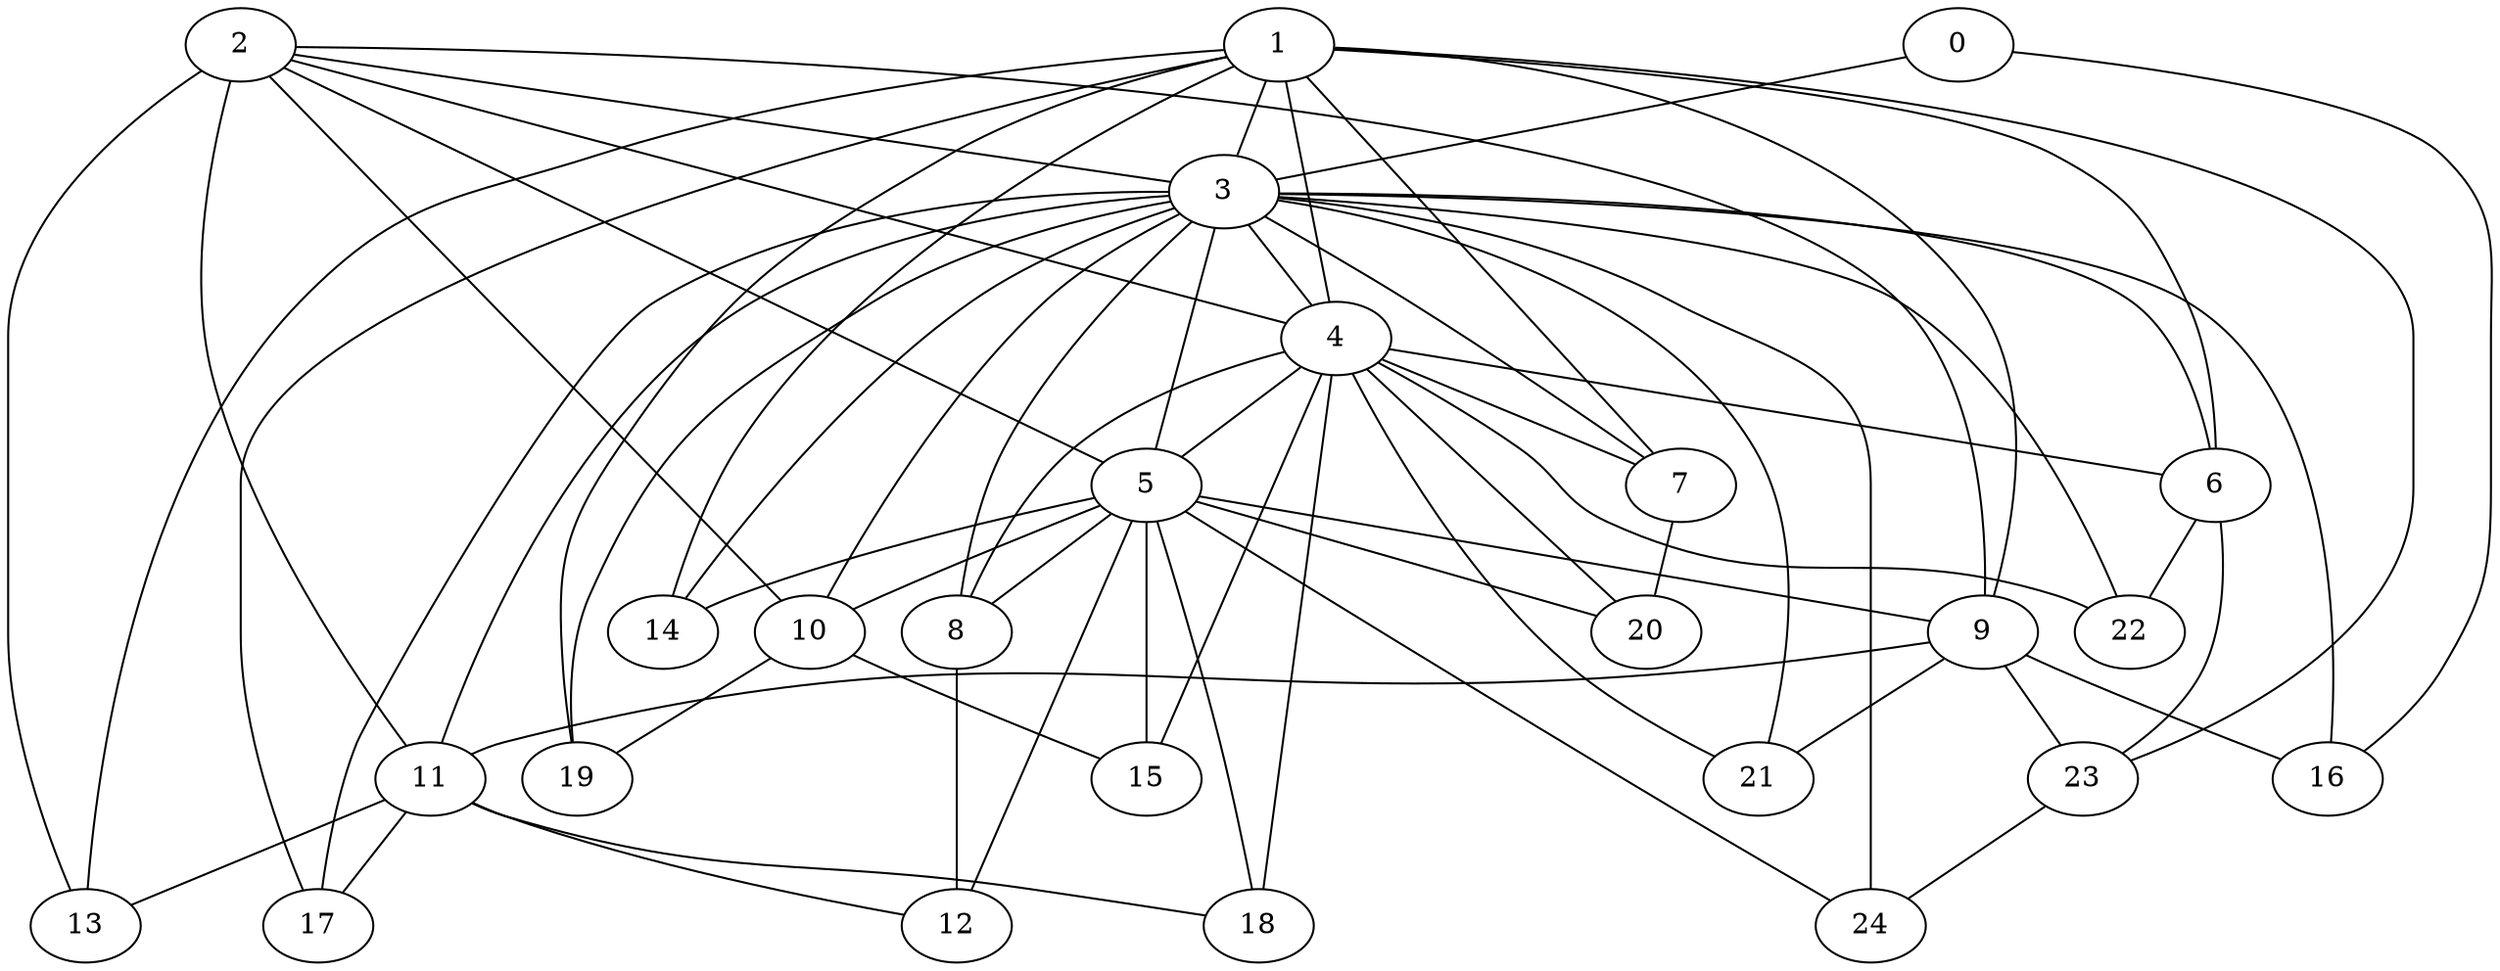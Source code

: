 strict graph "barabasi_albert_graph(25,3)" {
0;
1;
2;
3;
4;
5;
6;
7;
8;
9;
10;
11;
12;
13;
14;
15;
16;
17;
18;
19;
20;
21;
22;
23;
24;
0 -- 16  [is_available=True, prob="1.0"];
0 -- 3  [is_available=True, prob="0.437027337243"];
1 -- 3  [is_available=True, prob="1.0"];
1 -- 4  [is_available=True, prob="0.344697010264"];
1 -- 6  [is_available=True, prob="0.644235188896"];
1 -- 7  [is_available=True, prob="0.762919657844"];
1 -- 9  [is_available=True, prob="1.0"];
1 -- 13  [is_available=True, prob="0.864573387572"];
1 -- 14  [is_available=True, prob="0.990876153485"];
1 -- 17  [is_available=True, prob="0.41447602968"];
1 -- 19  [is_available=True, prob="1.0"];
1 -- 23  [is_available=True, prob="0.979809661196"];
2 -- 3  [is_available=True, prob="1.0"];
2 -- 4  [is_available=True, prob="0.741441430531"];
2 -- 5  [is_available=True, prob="0.642449658081"];
2 -- 9  [is_available=True, prob="0.598363514645"];
2 -- 10  [is_available=True, prob="0.928352568189"];
2 -- 11  [is_available=True, prob="0.647678661901"];
2 -- 13  [is_available=True, prob="0.302299828754"];
3 -- 4  [is_available=True, prob="0.506534779722"];
3 -- 5  [is_available=True, prob="0.742748209958"];
3 -- 6  [is_available=True, prob="0.158006306975"];
3 -- 7  [is_available=True, prob="0.711899034026"];
3 -- 8  [is_available=True, prob="0.720830094814"];
3 -- 10  [is_available=True, prob="0.0924426033738"];
3 -- 11  [is_available=True, prob="0.778350148065"];
3 -- 14  [is_available=True, prob="0.639681701451"];
3 -- 16  [is_available=True, prob="1.0"];
3 -- 17  [is_available=True, prob="0.0232417663519"];
3 -- 19  [is_available=True, prob="0.79056264077"];
3 -- 21  [is_available=True, prob="0.13963460863"];
3 -- 22  [is_available=True, prob="0.747982132949"];
3 -- 24  [is_available=True, prob="0.378843595193"];
4 -- 5  [is_available=True, prob="0.304886960839"];
4 -- 6  [is_available=True, prob="1.0"];
4 -- 7  [is_available=True, prob="0.652806878191"];
4 -- 8  [is_available=True, prob="0.447644825667"];
4 -- 15  [is_available=True, prob="0.916626015021"];
4 -- 18  [is_available=True, prob="0.149477942791"];
4 -- 20  [is_available=True, prob="0.280474883041"];
4 -- 21  [is_available=True, prob="1.0"];
4 -- 22  [is_available=True, prob="0.950601789554"];
5 -- 8  [is_available=True, prob="1.0"];
5 -- 9  [is_available=True, prob="0.745389550504"];
5 -- 10  [is_available=True, prob="0.992264956692"];
5 -- 12  [is_available=True, prob="1.0"];
5 -- 14  [is_available=True, prob="0.646479730872"];
5 -- 15  [is_available=True, prob="1.0"];
5 -- 18  [is_available=True, prob="0.57386804422"];
5 -- 20  [is_available=True, prob="1.0"];
5 -- 24  [is_available=True, prob="0.851557046657"];
6 -- 22  [is_available=True, prob="0.898952584942"];
6 -- 23  [is_available=True, prob="1.0"];
7 -- 20  [is_available=True, prob="0.82075957452"];
8 -- 12  [is_available=True, prob="0.231205270003"];
9 -- 11  [is_available=True, prob="0.56829400863"];
9 -- 16  [is_available=True, prob="0.1009899367"];
9 -- 21  [is_available=True, prob="1.0"];
9 -- 23  [is_available=True, prob="1.0"];
10 -- 19  [is_available=True, prob="1.0"];
10 -- 15  [is_available=True, prob="0.110851867731"];
11 -- 12  [is_available=True, prob="0.294583937872"];
11 -- 13  [is_available=True, prob="0.577684922907"];
11 -- 17  [is_available=True, prob="0.347388864464"];
11 -- 18  [is_available=True, prob="0.17099883875"];
23 -- 24  [is_available=True, prob="0.158330712395"];
}
